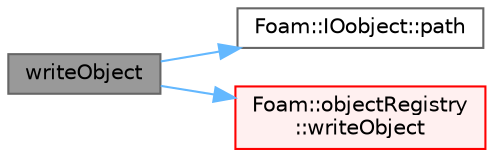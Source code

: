 digraph "writeObject"
{
 // LATEX_PDF_SIZE
  bgcolor="transparent";
  edge [fontname=Helvetica,fontsize=10,labelfontname=Helvetica,labelfontsize=10];
  node [fontname=Helvetica,fontsize=10,shape=box,height=0.2,width=0.4];
  rankdir="LR";
  Node1 [id="Node000001",label="writeObject",height=0.2,width=0.4,color="gray40", fillcolor="grey60", style="filled", fontcolor="black",tooltip=" "];
  Node1 -> Node2 [id="edge1_Node000001_Node000002",color="steelblue1",style="solid",tooltip=" "];
  Node2 [id="Node000002",label="Foam::IOobject::path",height=0.2,width=0.4,color="grey40", fillcolor="white", style="filled",URL="$classFoam_1_1IOobject.html#abe7b9078c8e7356c6131b70a8f729372",tooltip=" "];
  Node1 -> Node3 [id="edge2_Node000001_Node000003",color="steelblue1",style="solid",tooltip=" "];
  Node3 [id="Node000003",label="Foam::objectRegistry\l::writeObject",height=0.2,width=0.4,color="red", fillcolor="#FFF0F0", style="filled",URL="$classFoam_1_1objectRegistry.html#a082ebf89bb059ba2339eb48158b814a7",tooltip=" "];
}
